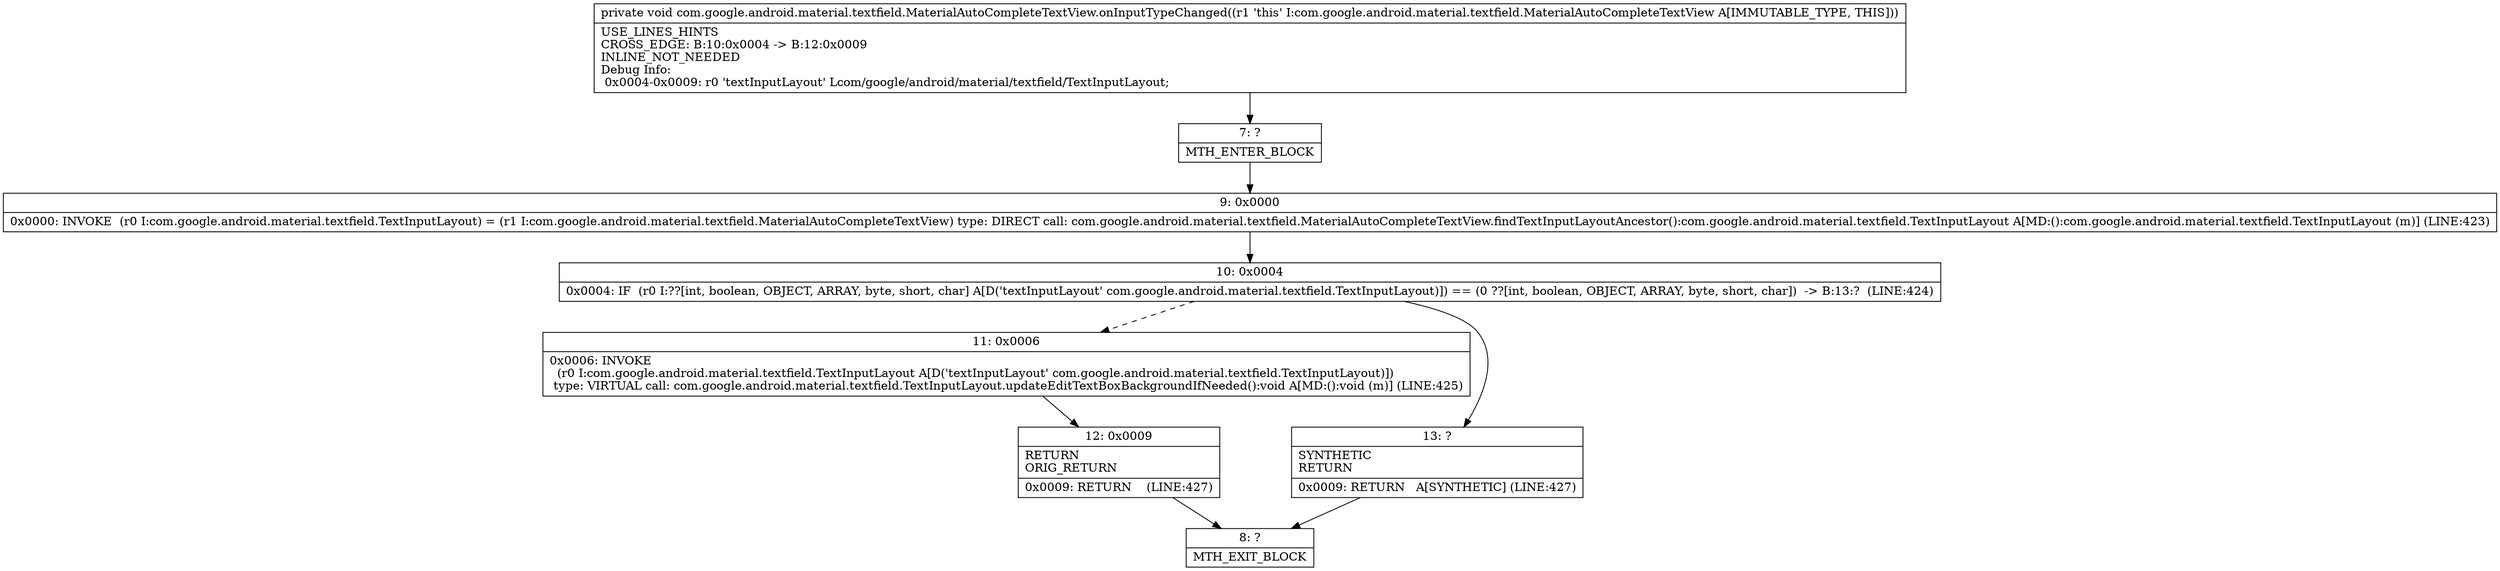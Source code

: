 digraph "CFG forcom.google.android.material.textfield.MaterialAutoCompleteTextView.onInputTypeChanged()V" {
Node_7 [shape=record,label="{7\:\ ?|MTH_ENTER_BLOCK\l}"];
Node_9 [shape=record,label="{9\:\ 0x0000|0x0000: INVOKE  (r0 I:com.google.android.material.textfield.TextInputLayout) = (r1 I:com.google.android.material.textfield.MaterialAutoCompleteTextView) type: DIRECT call: com.google.android.material.textfield.MaterialAutoCompleteTextView.findTextInputLayoutAncestor():com.google.android.material.textfield.TextInputLayout A[MD:():com.google.android.material.textfield.TextInputLayout (m)] (LINE:423)\l}"];
Node_10 [shape=record,label="{10\:\ 0x0004|0x0004: IF  (r0 I:??[int, boolean, OBJECT, ARRAY, byte, short, char] A[D('textInputLayout' com.google.android.material.textfield.TextInputLayout)]) == (0 ??[int, boolean, OBJECT, ARRAY, byte, short, char])  \-\> B:13:?  (LINE:424)\l}"];
Node_11 [shape=record,label="{11\:\ 0x0006|0x0006: INVOKE  \l  (r0 I:com.google.android.material.textfield.TextInputLayout A[D('textInputLayout' com.google.android.material.textfield.TextInputLayout)])\l type: VIRTUAL call: com.google.android.material.textfield.TextInputLayout.updateEditTextBoxBackgroundIfNeeded():void A[MD:():void (m)] (LINE:425)\l}"];
Node_12 [shape=record,label="{12\:\ 0x0009|RETURN\lORIG_RETURN\l|0x0009: RETURN    (LINE:427)\l}"];
Node_8 [shape=record,label="{8\:\ ?|MTH_EXIT_BLOCK\l}"];
Node_13 [shape=record,label="{13\:\ ?|SYNTHETIC\lRETURN\l|0x0009: RETURN   A[SYNTHETIC] (LINE:427)\l}"];
MethodNode[shape=record,label="{private void com.google.android.material.textfield.MaterialAutoCompleteTextView.onInputTypeChanged((r1 'this' I:com.google.android.material.textfield.MaterialAutoCompleteTextView A[IMMUTABLE_TYPE, THIS]))  | USE_LINES_HINTS\lCROSS_EDGE: B:10:0x0004 \-\> B:12:0x0009\lINLINE_NOT_NEEDED\lDebug Info:\l  0x0004\-0x0009: r0 'textInputLayout' Lcom\/google\/android\/material\/textfield\/TextInputLayout;\l}"];
MethodNode -> Node_7;Node_7 -> Node_9;
Node_9 -> Node_10;
Node_10 -> Node_11[style=dashed];
Node_10 -> Node_13;
Node_11 -> Node_12;
Node_12 -> Node_8;
Node_13 -> Node_8;
}


